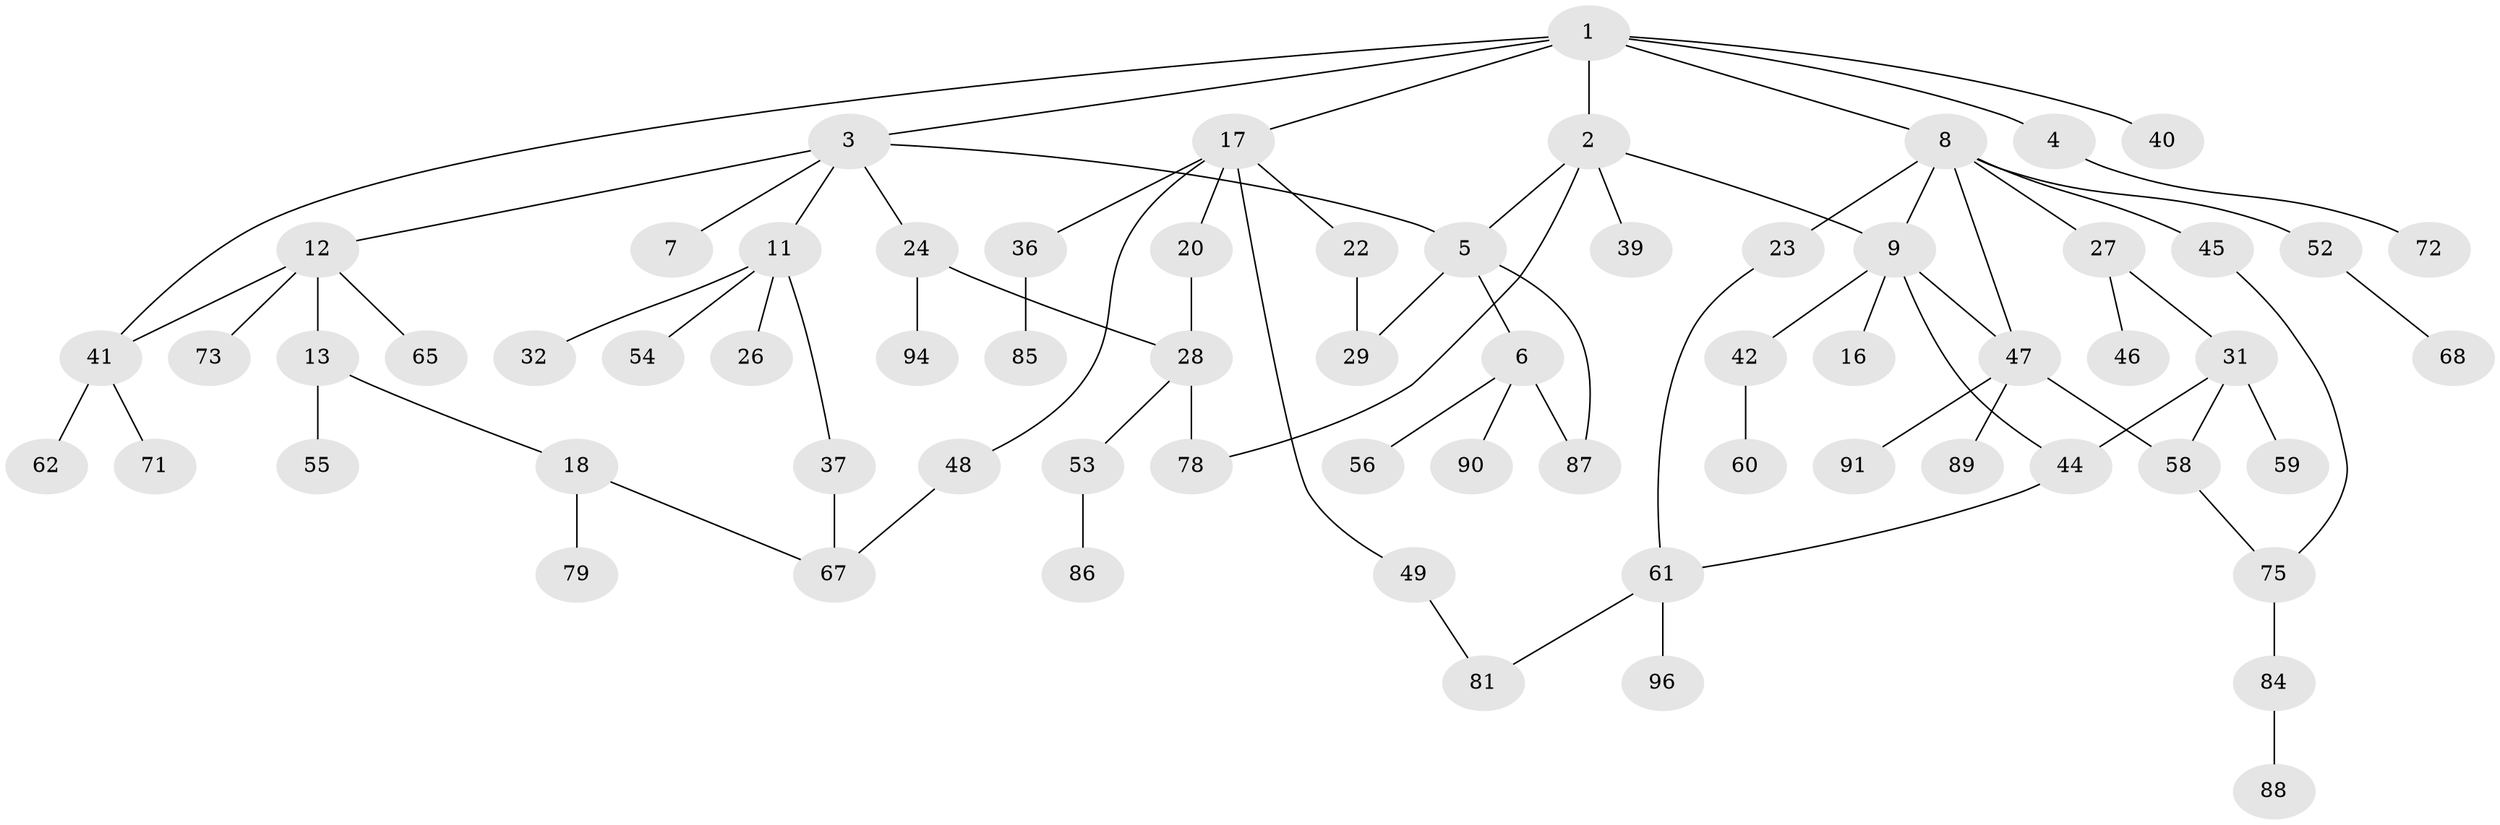 // Generated by graph-tools (version 1.1) at 2025/23/03/03/25 07:23:30]
// undirected, 67 vertices, 81 edges
graph export_dot {
graph [start="1"]
  node [color=gray90,style=filled];
  1 [super="+19"];
  2 [super="+35"];
  3 [super="+25"];
  4;
  5 [super="+70"];
  6 [super="+92"];
  7;
  8 [super="+14"];
  9 [super="+10"];
  11 [super="+15"];
  12 [super="+34"];
  13 [super="+57"];
  16;
  17 [super="+21"];
  18;
  20;
  22 [super="+30"];
  23;
  24;
  26;
  27 [super="+33"];
  28 [super="+66"];
  29 [super="+43"];
  31 [super="+64"];
  32;
  36 [super="+93"];
  37 [super="+38"];
  39 [super="+77"];
  40;
  41 [super="+50"];
  42;
  44 [super="+95"];
  45;
  46;
  47 [super="+82"];
  48 [super="+51"];
  49;
  52;
  53;
  54 [super="+63"];
  55;
  56 [super="+69"];
  58;
  59;
  60;
  61 [super="+76"];
  62;
  65;
  67 [super="+83"];
  68;
  71;
  72 [super="+74"];
  73;
  75 [super="+80"];
  78;
  79;
  81;
  84;
  85;
  86;
  87;
  88;
  89;
  90;
  91;
  94;
  96;
  1 -- 2;
  1 -- 3;
  1 -- 4;
  1 -- 8;
  1 -- 17;
  1 -- 41;
  1 -- 40;
  2 -- 5;
  2 -- 9;
  2 -- 78;
  2 -- 39;
  3 -- 7;
  3 -- 11;
  3 -- 12;
  3 -- 24;
  3 -- 5;
  4 -- 72;
  5 -- 6;
  5 -- 87;
  5 -- 29;
  6 -- 56;
  6 -- 90;
  6 -- 87;
  8 -- 45;
  8 -- 52;
  8 -- 23;
  8 -- 27;
  8 -- 47;
  8 -- 9;
  9 -- 44;
  9 -- 16;
  9 -- 42;
  9 -- 47;
  11 -- 26;
  11 -- 32;
  11 -- 37;
  11 -- 54;
  12 -- 13;
  12 -- 41;
  12 -- 65;
  12 -- 73;
  13 -- 18;
  13 -- 55;
  17 -- 20;
  17 -- 48;
  17 -- 49;
  17 -- 36;
  17 -- 22;
  18 -- 79;
  18 -- 67;
  20 -- 28;
  22 -- 29;
  23 -- 61;
  24 -- 28;
  24 -- 94;
  27 -- 31;
  27 -- 46;
  28 -- 53;
  28 -- 78;
  31 -- 58;
  31 -- 59;
  31 -- 44;
  36 -- 85;
  37 -- 67;
  41 -- 62;
  41 -- 71;
  42 -- 60;
  44 -- 61;
  45 -- 75;
  47 -- 58;
  47 -- 89;
  47 -- 91;
  48 -- 67;
  49 -- 81;
  52 -- 68;
  53 -- 86;
  58 -- 75;
  61 -- 96;
  61 -- 81;
  75 -- 84;
  84 -- 88;
}
